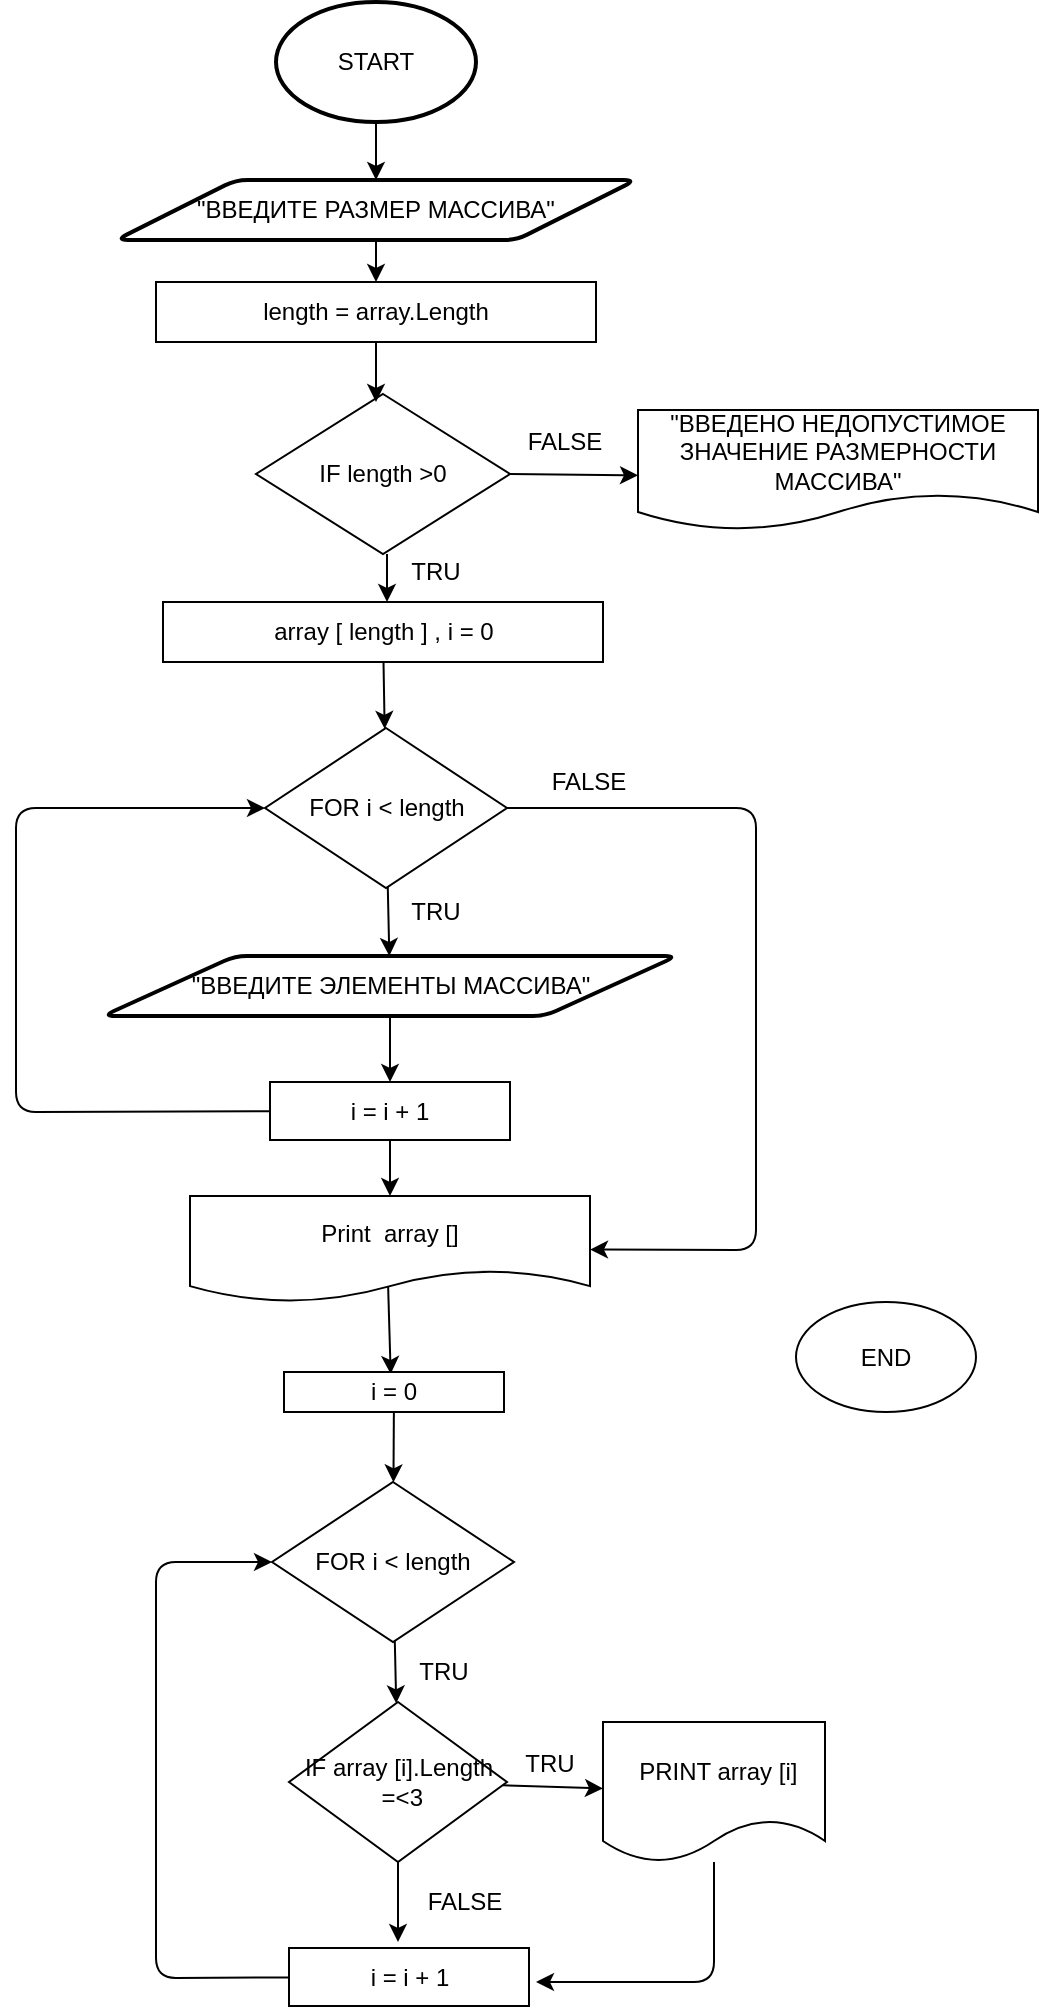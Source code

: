 <mxfile>
    <diagram id="1ldYeo8_BTDJ8sudTers" name="Страница 1">
        <mxGraphModel dx="523" dy="408" grid="1" gridSize="10" guides="1" tooltips="1" connect="1" arrows="1" fold="1" page="1" pageScale="1" pageWidth="827" pageHeight="1169" math="0" shadow="0">
            <root>
                <mxCell id="0"/>
                <mxCell id="1" parent="0"/>
                <mxCell id="4" value="" style="edgeStyle=none;html=1;" parent="1" source="2" target="3" edge="1">
                    <mxGeometry relative="1" as="geometry"/>
                </mxCell>
                <mxCell id="2" value="START" style="strokeWidth=2;html=1;shape=mxgraph.flowchart.start_1;whiteSpace=wrap;" parent="1" vertex="1">
                    <mxGeometry x="170" y="10" width="100" height="60" as="geometry"/>
                </mxCell>
                <mxCell id="42" style="edgeStyle=none;html=1;exitX=0.5;exitY=1;exitDx=0;exitDy=0;entryX=0.5;entryY=0;entryDx=0;entryDy=0;" edge="1" parent="1" source="3" target="35">
                    <mxGeometry relative="1" as="geometry"/>
                </mxCell>
                <mxCell id="3" value="&quot;ВВЕДИТЕ РАЗМЕР МАССИВА&quot;&lt;br&gt;" style="shape=parallelogram;html=1;strokeWidth=2;perimeter=parallelogramPerimeter;whiteSpace=wrap;rounded=1;arcSize=12;size=0.23;" parent="1" vertex="1">
                    <mxGeometry x="90" y="99" width="260" height="30" as="geometry"/>
                </mxCell>
                <mxCell id="56" value="" style="edgeStyle=none;html=1;" edge="1" parent="1" source="5" target="11">
                    <mxGeometry relative="1" as="geometry"/>
                </mxCell>
                <mxCell id="5" value="&quot;ВВЕДИТЕ ЭЛЕМЕНТЫ МАССИВА&quot;" style="shape=parallelogram;html=1;strokeWidth=2;perimeter=parallelogramPerimeter;whiteSpace=wrap;rounded=1;arcSize=12;size=0.23;" parent="1" vertex="1">
                    <mxGeometry x="83.5" y="487" width="287" height="30" as="geometry"/>
                </mxCell>
                <mxCell id="57" style="edgeStyle=none;html=1;entryX=0;entryY=0.5;entryDx=0;entryDy=0;" edge="1" parent="1" source="11" target="34">
                    <mxGeometry relative="1" as="geometry">
                        <Array as="points">
                            <mxPoint x="40" y="565"/>
                            <mxPoint x="40" y="490"/>
                            <mxPoint x="40" y="413"/>
                        </Array>
                    </mxGeometry>
                </mxCell>
                <mxCell id="58" value="" style="edgeStyle=none;html=1;" edge="1" parent="1" source="11" target="50">
                    <mxGeometry relative="1" as="geometry"/>
                </mxCell>
                <mxCell id="11" value="i = i + 1" style="rounded=0;whiteSpace=wrap;html=1;" parent="1" vertex="1">
                    <mxGeometry x="167" y="550" width="120" height="29" as="geometry"/>
                </mxCell>
                <mxCell id="65" value="" style="edgeStyle=none;html=1;" edge="1" parent="1" source="12" target="13">
                    <mxGeometry relative="1" as="geometry"/>
                </mxCell>
                <mxCell id="68" value="" style="edgeStyle=none;html=1;" edge="1" parent="1" source="12">
                    <mxGeometry relative="1" as="geometry">
                        <mxPoint x="231" y="980" as="targetPoint"/>
                    </mxGeometry>
                </mxCell>
                <mxCell id="12" value="IF array [i].Length&lt;br&gt;&amp;nbsp;=&amp;lt;3" style="rhombus;whiteSpace=wrap;html=1;" parent="1" vertex="1">
                    <mxGeometry x="176.5" y="860" width="109" height="80" as="geometry"/>
                </mxCell>
                <mxCell id="69" style="edgeStyle=none;html=1;" edge="1" parent="1" source="13">
                    <mxGeometry relative="1" as="geometry">
                        <mxPoint x="300" y="1000" as="targetPoint"/>
                        <Array as="points">
                            <mxPoint x="389" y="1000"/>
                        </Array>
                    </mxGeometry>
                </mxCell>
                <mxCell id="13" value="&amp;nbsp;PRINT array [i]" style="shape=document;whiteSpace=wrap;html=1;boundedLbl=1;" parent="1" vertex="1">
                    <mxGeometry x="333.5" y="870" width="111" height="70" as="geometry"/>
                </mxCell>
                <mxCell id="20" value="TRU" style="text;html=1;strokeColor=none;fillColor=none;align=center;verticalAlign=middle;whiteSpace=wrap;rounded=0;" parent="1" vertex="1">
                    <mxGeometry x="224" y="830" width="60" height="30" as="geometry"/>
                </mxCell>
                <mxCell id="22" value="FALSE&lt;br&gt;" style="text;html=1;align=center;verticalAlign=middle;resizable=0;points=[];autosize=1;strokeColor=none;fillColor=none;" parent="1" vertex="1">
                    <mxGeometry x="301" y="390" width="50" height="20" as="geometry"/>
                </mxCell>
                <mxCell id="24" value="TRU" style="text;html=1;strokeColor=none;fillColor=none;align=center;verticalAlign=middle;whiteSpace=wrap;rounded=0;" parent="1" vertex="1">
                    <mxGeometry x="220" y="450" width="60" height="30" as="geometry"/>
                </mxCell>
                <mxCell id="25" value="END" style="ellipse;whiteSpace=wrap;html=1;" parent="1" vertex="1">
                    <mxGeometry x="430" y="660" width="90" height="55" as="geometry"/>
                </mxCell>
                <mxCell id="27" value="FALSE&lt;br&gt;" style="text;html=1;align=center;verticalAlign=middle;resizable=0;points=[];autosize=1;strokeColor=none;fillColor=none;" parent="1" vertex="1">
                    <mxGeometry x="289" y="220" width="50" height="20" as="geometry"/>
                </mxCell>
                <mxCell id="40" value="" style="edgeStyle=none;html=1;exitX=1;exitY=0.5;exitDx=0;exitDy=0;" edge="1" parent="1" source="29">
                    <mxGeometry relative="1" as="geometry">
                        <mxPoint x="287.416" y="248.372" as="sourcePoint"/>
                        <mxPoint x="351" y="246.673" as="targetPoint"/>
                    </mxGeometry>
                </mxCell>
                <mxCell id="44" style="edgeStyle=none;html=1;exitX=0.5;exitY=1;exitDx=0;exitDy=0;entryX=0.5;entryY=0;entryDx=0;entryDy=0;" edge="1" parent="1">
                    <mxGeometry relative="1" as="geometry">
                        <mxPoint x="225.5" y="286" as="sourcePoint"/>
                        <mxPoint x="225.5" y="310" as="targetPoint"/>
                    </mxGeometry>
                </mxCell>
                <mxCell id="29" value="IF length &amp;gt;0" style="rhombus;whiteSpace=wrap;html=1;" parent="1" vertex="1">
                    <mxGeometry x="160" y="206" width="127" height="80" as="geometry"/>
                </mxCell>
                <mxCell id="45" value="" style="edgeStyle=none;html=1;" edge="1" parent="1" source="31" target="37">
                    <mxGeometry relative="1" as="geometry"/>
                </mxCell>
                <mxCell id="46" value="" style="edgeStyle=none;html=1;" edge="1" parent="1" source="31" target="37">
                    <mxGeometry relative="1" as="geometry"/>
                </mxCell>
                <mxCell id="31" value="TRU" style="text;html=1;strokeColor=none;fillColor=none;align=center;verticalAlign=middle;whiteSpace=wrap;rounded=0;" parent="1" vertex="1">
                    <mxGeometry x="220" y="280" width="60" height="30" as="geometry"/>
                </mxCell>
                <mxCell id="54" value="" style="edgeStyle=none;html=1;" edge="1" parent="1" source="34" target="50">
                    <mxGeometry relative="1" as="geometry">
                        <Array as="points">
                            <mxPoint x="410" y="413"/>
                            <mxPoint x="410" y="634"/>
                        </Array>
                    </mxGeometry>
                </mxCell>
                <mxCell id="55" value="" style="edgeStyle=none;html=1;" edge="1" parent="1" source="34" target="5">
                    <mxGeometry relative="1" as="geometry"/>
                </mxCell>
                <mxCell id="34" value="FOR i &amp;lt; length" style="rhombus;whiteSpace=wrap;html=1;" parent="1" vertex="1">
                    <mxGeometry x="164.5" y="373" width="121" height="80" as="geometry"/>
                </mxCell>
                <mxCell id="43" style="edgeStyle=none;html=1;exitX=0.5;exitY=1;exitDx=0;exitDy=0;" edge="1" parent="1" source="35">
                    <mxGeometry relative="1" as="geometry">
                        <mxPoint x="220" y="210" as="targetPoint"/>
                    </mxGeometry>
                </mxCell>
                <mxCell id="35" value="&lt;span&gt;length = array.Length&lt;/span&gt;" style="rounded=0;whiteSpace=wrap;html=1;" vertex="1" parent="1">
                    <mxGeometry x="110" y="150" width="220" height="30" as="geometry"/>
                </mxCell>
                <mxCell id="48" value="" style="edgeStyle=none;html=1;" edge="1" parent="1" source="37" target="34">
                    <mxGeometry relative="1" as="geometry"/>
                </mxCell>
                <mxCell id="37" value="array [ length ] , i = 0" style="rounded=0;whiteSpace=wrap;html=1;" vertex="1" parent="1">
                    <mxGeometry x="113.5" y="310" width="220" height="30" as="geometry"/>
                </mxCell>
                <mxCell id="39" value="&quot;ВВЕДЕНО НЕДОПУСТИМОЕ ЗНАЧЕНИЕ РАЗМЕРНОСТИ МАССИВА&quot;" style="shape=document;whiteSpace=wrap;html=1;boundedLbl=1;" vertex="1" parent="1">
                    <mxGeometry x="351" y="214" width="200" height="60" as="geometry"/>
                </mxCell>
                <mxCell id="60" value="" style="edgeStyle=none;html=1;exitX=0.495;exitY=0.889;exitDx=0;exitDy=0;exitPerimeter=0;" edge="1" parent="1">
                    <mxGeometry relative="1" as="geometry">
                        <mxPoint x="226" y="650.117" as="sourcePoint"/>
                        <mxPoint x="227.346" y="696" as="targetPoint"/>
                    </mxGeometry>
                </mxCell>
                <mxCell id="50" value="Print&amp;nbsp; array []" style="shape=document;whiteSpace=wrap;html=1;boundedLbl=1;" vertex="1" parent="1">
                    <mxGeometry x="127" y="607" width="200" height="53" as="geometry"/>
                </mxCell>
                <mxCell id="62" value="" style="edgeStyle=none;html=1;" edge="1" parent="1" source="59" target="61">
                    <mxGeometry relative="1" as="geometry"/>
                </mxCell>
                <mxCell id="59" value="i = 0" style="rounded=0;whiteSpace=wrap;html=1;" vertex="1" parent="1">
                    <mxGeometry x="174" y="695" width="110" height="20" as="geometry"/>
                </mxCell>
                <mxCell id="63" value="" style="edgeStyle=none;html=1;" edge="1" parent="1" source="61" target="12">
                    <mxGeometry relative="1" as="geometry"/>
                </mxCell>
                <mxCell id="61" value="FOR i &amp;lt; length" style="rhombus;whiteSpace=wrap;html=1;" vertex="1" parent="1">
                    <mxGeometry x="168" y="750" width="121" height="80" as="geometry"/>
                </mxCell>
                <mxCell id="70" style="edgeStyle=none;html=1;entryX=0;entryY=0.5;entryDx=0;entryDy=0;" edge="1" parent="1" source="64" target="61">
                    <mxGeometry relative="1" as="geometry">
                        <Array as="points">
                            <mxPoint x="110" y="998"/>
                            <mxPoint x="110" y="790"/>
                        </Array>
                    </mxGeometry>
                </mxCell>
                <mxCell id="64" value="i = i + 1" style="rounded=0;whiteSpace=wrap;html=1;" vertex="1" parent="1">
                    <mxGeometry x="176.5" y="983" width="120" height="29" as="geometry"/>
                </mxCell>
                <mxCell id="66" value="TRU" style="text;html=1;strokeColor=none;fillColor=none;align=center;verticalAlign=middle;whiteSpace=wrap;rounded=0;" vertex="1" parent="1">
                    <mxGeometry x="277" y="876" width="60" height="30" as="geometry"/>
                </mxCell>
                <mxCell id="67" value="FALSE&lt;br&gt;" style="text;html=1;align=center;verticalAlign=middle;resizable=0;points=[];autosize=1;strokeColor=none;fillColor=none;" vertex="1" parent="1">
                    <mxGeometry x="239" y="950" width="50" height="20" as="geometry"/>
                </mxCell>
            </root>
        </mxGraphModel>
    </diagram>
</mxfile>
